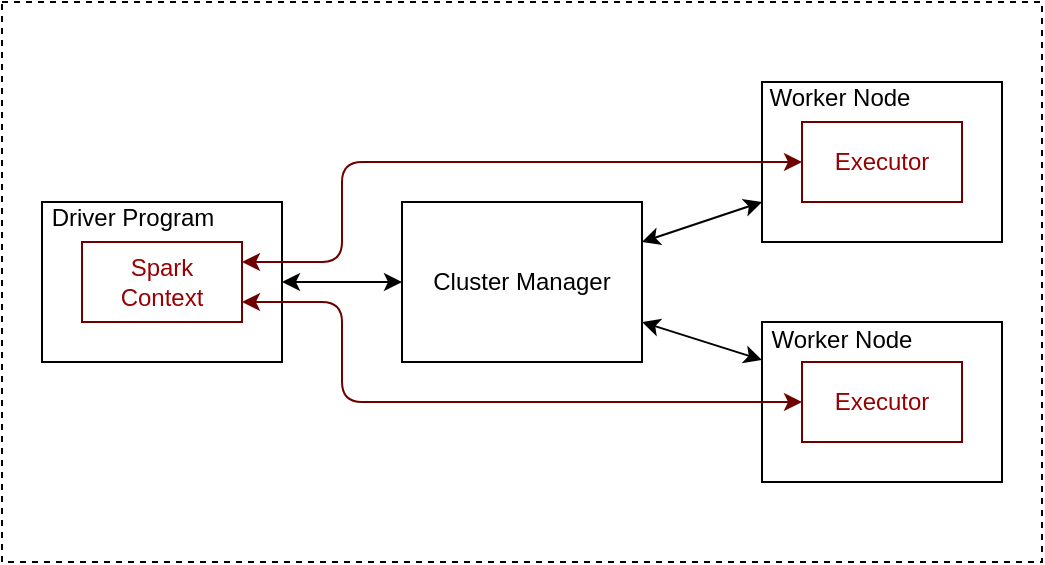 <mxfile>
    <diagram id="WQbkvNezv7ldRa9gN_0Y" name="Page-1">
        <mxGraphModel dx="789" dy="596" grid="1" gridSize="5" guides="1" tooltips="1" connect="1" arrows="1" fold="1" page="1" pageScale="1" pageWidth="850" pageHeight="1100" math="0" shadow="0">
            <root>
                <mxCell id="0"/>
                <mxCell id="1" parent="0"/>
                <mxCell id="3" value="" style="rounded=0;whiteSpace=wrap;html=1;" vertex="1" parent="1">
                    <mxGeometry x="60" y="160" width="120" height="80" as="geometry"/>
                </mxCell>
                <mxCell id="4" value="Spark&lt;br&gt;Context" style="rounded=0;whiteSpace=wrap;html=1;fillColor=none;strokeColor=#6F0000;sketch=0;shadow=0;fontColor=#990000;" vertex="1" parent="1">
                    <mxGeometry x="80" y="180" width="80" height="40" as="geometry"/>
                </mxCell>
                <mxCell id="5" value="Driver Program" style="text;html=1;strokeColor=none;fillColor=none;align=center;verticalAlign=middle;whiteSpace=wrap;rounded=0;" vertex="1" parent="1">
                    <mxGeometry x="58" y="158" width="95" height="20" as="geometry"/>
                </mxCell>
                <mxCell id="6" value="Cluster Manager" style="rounded=0;whiteSpace=wrap;html=1;" vertex="1" parent="1">
                    <mxGeometry x="240" y="160" width="120" height="80" as="geometry"/>
                </mxCell>
                <mxCell id="7" value="" style="endArrow=classic;startArrow=classic;html=1;exitX=1;exitY=0.5;exitDx=0;exitDy=0;" edge="1" parent="1" source="3" target="6">
                    <mxGeometry width="50" height="50" relative="1" as="geometry">
                        <mxPoint x="400" y="320" as="sourcePoint"/>
                        <mxPoint x="450" y="270" as="targetPoint"/>
                    </mxGeometry>
                </mxCell>
                <mxCell id="8" value="" style="rounded=0;whiteSpace=wrap;html=1;" vertex="1" parent="1">
                    <mxGeometry x="420" y="100" width="120" height="80" as="geometry"/>
                </mxCell>
                <mxCell id="9" value="" style="rounded=0;whiteSpace=wrap;html=1;" vertex="1" parent="1">
                    <mxGeometry x="420" y="220" width="120" height="80" as="geometry"/>
                </mxCell>
                <mxCell id="13" value="Executor" style="rounded=0;whiteSpace=wrap;html=1;fillColor=none;strokeColor=#6F0000;sketch=0;shadow=0;fontColor=#990000;" vertex="1" parent="1">
                    <mxGeometry x="440" y="240" width="80" height="40" as="geometry"/>
                </mxCell>
                <mxCell id="14" value="Executor" style="rounded=0;whiteSpace=wrap;html=1;fillColor=none;strokeColor=#6F0000;sketch=0;shadow=0;fontColor=#990000;" vertex="1" parent="1">
                    <mxGeometry x="440" y="120" width="80" height="40" as="geometry"/>
                </mxCell>
                <mxCell id="15" value="Worker Node" style="text;html=1;strokeColor=none;fillColor=none;align=center;verticalAlign=middle;whiteSpace=wrap;rounded=0;" vertex="1" parent="1">
                    <mxGeometry x="420" y="219" width="80" height="20" as="geometry"/>
                </mxCell>
                <mxCell id="16" value="Worker Node" style="text;html=1;strokeColor=none;fillColor=none;align=center;verticalAlign=middle;whiteSpace=wrap;rounded=0;" vertex="1" parent="1">
                    <mxGeometry x="419" y="98" width="80" height="20" as="geometry"/>
                </mxCell>
                <mxCell id="17" value="" style="endArrow=classic;startArrow=classic;html=1;exitX=1;exitY=0.25;exitDx=0;exitDy=0;entryX=0;entryY=0.75;entryDx=0;entryDy=0;" edge="1" parent="1" source="6" target="8">
                    <mxGeometry width="50" height="50" relative="1" as="geometry">
                        <mxPoint x="185" y="205" as="sourcePoint"/>
                        <mxPoint x="245" y="205" as="targetPoint"/>
                    </mxGeometry>
                </mxCell>
                <mxCell id="18" value="" style="endArrow=classic;startArrow=classic;html=1;exitX=1;exitY=0.75;exitDx=0;exitDy=0;entryX=0;entryY=1;entryDx=0;entryDy=0;" edge="1" parent="1" source="6" target="15">
                    <mxGeometry width="50" height="50" relative="1" as="geometry">
                        <mxPoint x="190" y="210" as="sourcePoint"/>
                        <mxPoint x="250" y="210" as="targetPoint"/>
                    </mxGeometry>
                </mxCell>
                <mxCell id="19" value="" style="endArrow=classic;startArrow=classic;html=1;exitX=1;exitY=0.25;exitDx=0;exitDy=0;entryX=0;entryY=0.5;entryDx=0;entryDy=0;edgeStyle=orthogonalEdgeStyle;fontColor=#000000;fillColor=#a20025;strokeColor=#6F0000;" edge="1" parent="1" source="4" target="14">
                    <mxGeometry width="50" height="50" relative="1" as="geometry">
                        <mxPoint x="185" y="205" as="sourcePoint"/>
                        <mxPoint x="245" y="205" as="targetPoint"/>
                        <Array as="points">
                            <mxPoint x="210" y="190"/>
                            <mxPoint x="210" y="140"/>
                        </Array>
                    </mxGeometry>
                </mxCell>
                <mxCell id="20" value="" style="endArrow=classic;startArrow=classic;html=1;exitX=1;exitY=0.75;exitDx=0;exitDy=0;entryX=0;entryY=0.5;entryDx=0;entryDy=0;edgeStyle=orthogonalEdgeStyle;fontColor=#000000;fillColor=#a20025;strokeColor=#6F0000;" edge="1" parent="1" source="4" target="13">
                    <mxGeometry width="50" height="50" relative="1" as="geometry">
                        <mxPoint x="165" y="195" as="sourcePoint"/>
                        <mxPoint x="445" y="145" as="targetPoint"/>
                        <Array as="points">
                            <mxPoint x="210" y="210"/>
                            <mxPoint x="210" y="260"/>
                        </Array>
                    </mxGeometry>
                </mxCell>
                <mxCell id="21" value="" style="rounded=0;whiteSpace=wrap;html=1;shadow=0;sketch=0;fontColor=#000000;fillColor=none;dashed=1;" vertex="1" parent="1">
                    <mxGeometry x="40" y="60" width="520" height="280" as="geometry"/>
                </mxCell>
                <mxCell id="22" value="" style="shape=image;verticalLabelPosition=bottom;labelBackgroundColor=#ffffff;verticalAlign=top;aspect=fixed;imageAspect=0;image=https://upload.wikimedia.org/wikipedia/commons/thumb/f/f3/Apache_Spark_logo.svg/1200px-Apache_Spark_logo.svg.png;" vertex="1" parent="1">
                    <mxGeometry x="46" y="61" width="32" height="16.62" as="geometry"/>
                </mxCell>
            </root>
        </mxGraphModel>
    </diagram>
</mxfile>